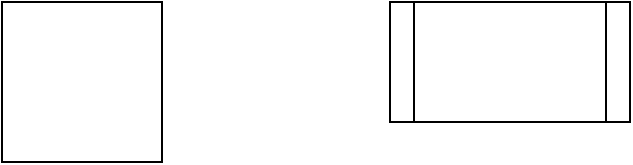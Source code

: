 <mxfile version="23.0.2" type="github">
  <diagram name="Página-1" id="cRxMlc36iffXLcgL-os5">
    <mxGraphModel dx="1120" dy="434" grid="1" gridSize="10" guides="1" tooltips="1" connect="1" arrows="1" fold="1" page="1" pageScale="1" pageWidth="827" pageHeight="1169" math="0" shadow="0">
      <root>
        <mxCell id="0" />
        <mxCell id="1" parent="0" />
        <mxCell id="IgZG88Bm4jPitoqWlEaq-1" value="" style="whiteSpace=wrap;html=1;aspect=fixed;" vertex="1" parent="1">
          <mxGeometry x="160" y="120" width="80" height="80" as="geometry" />
        </mxCell>
        <mxCell id="IgZG88Bm4jPitoqWlEaq-2" value="" style="shape=process;whiteSpace=wrap;html=1;backgroundOutline=1;" vertex="1" parent="1">
          <mxGeometry x="354" y="120" width="120" height="60" as="geometry" />
        </mxCell>
      </root>
    </mxGraphModel>
  </diagram>
</mxfile>
